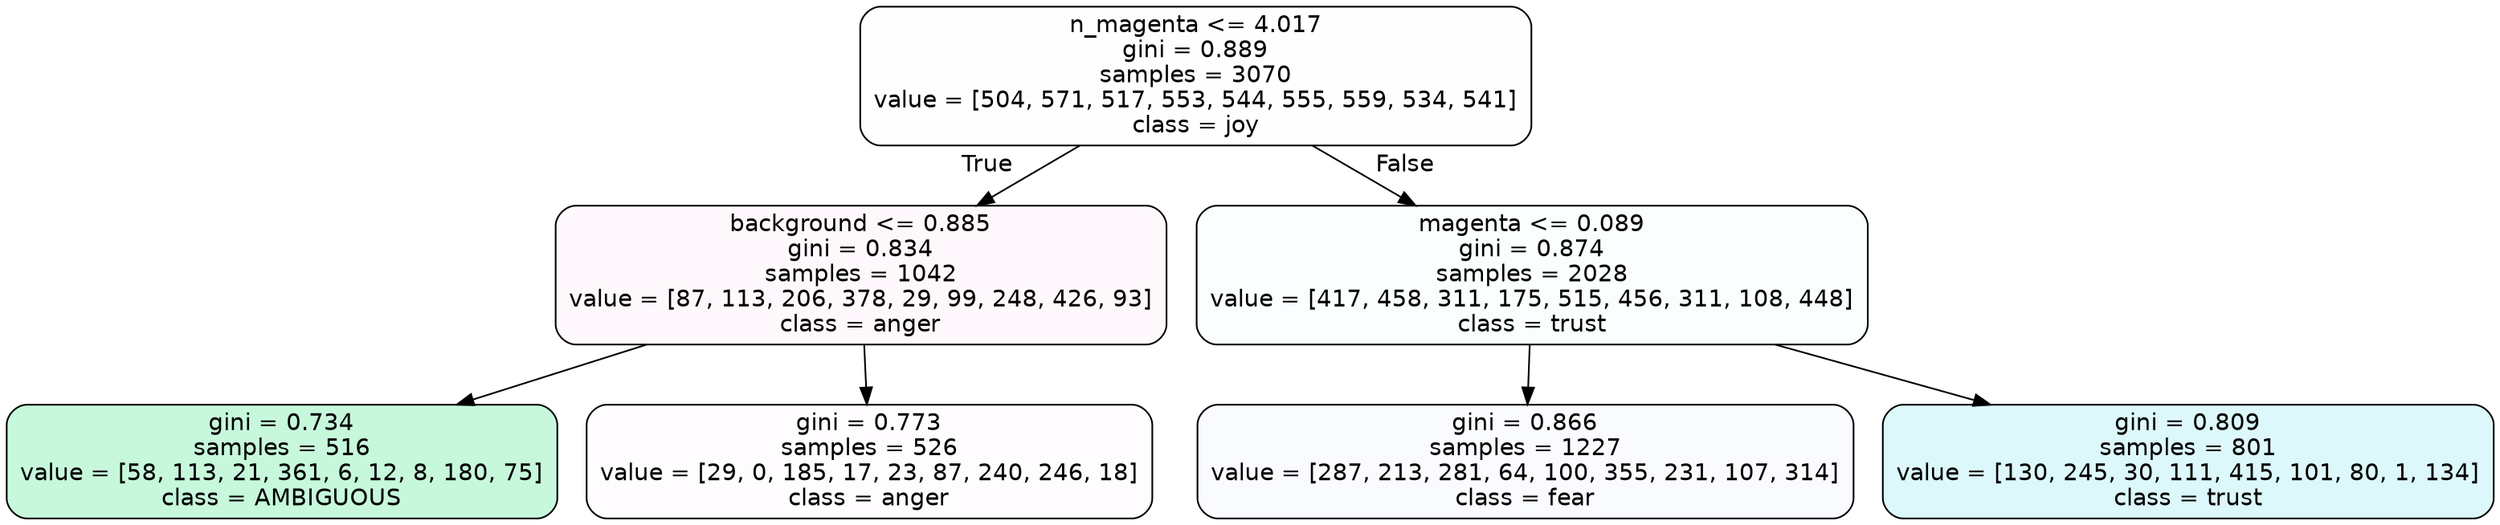 digraph Tree {
node [shape=box, style="filled, rounded", color="black", fontname=helvetica] ;
edge [fontname=helvetica] ;
0 [label="n_magenta <= 4.017\ngini = 0.889\nsamples = 3070\nvalue = [504, 571, 517, 553, 544, 555, 559, 534, 541]\nclass = joy", fillcolor="#d7e53901"] ;
1 [label="background <= 0.885\ngini = 0.834\nsamples = 1042\nvalue = [87, 113, 206, 378, 29, 99, 248, 426, 93]\nclass = anger", fillcolor="#e539d709"] ;
0 -> 1 [labeldistance=2.5, labelangle=45, headlabel="True"] ;
2 [label="gini = 0.734\nsamples = 516\nvalue = [58, 113, 21, 361, 6, 12, 8, 180, 75]\nclass = AMBIGUOUS", fillcolor="#39e58147"] ;
1 -> 2 ;
3 [label="gini = 0.773\nsamples = 526\nvalue = [29, 0, 185, 17, 23, 87, 240, 246, 18]\nclass = anger", fillcolor="#e539d703"] ;
1 -> 3 ;
4 [label="magenta <= 0.089\ngini = 0.874\nsamples = 2028\nvalue = [417, 458, 311, 175, 515, 456, 311, 108, 448]\nclass = trust", fillcolor="#39d7e505"] ;
0 -> 4 [labeldistance=2.5, labelangle=-45, headlabel="False"] ;
5 [label="gini = 0.866\nsamples = 1227\nvalue = [287, 213, 281, 64, 100, 355, 231, 107, 314]\nclass = fear", fillcolor="#3964e506"] ;
4 -> 5 ;
6 [label="gini = 0.809\nsamples = 801\nvalue = [130, 245, 30, 111, 415, 101, 80, 1, 134]\nclass = trust", fillcolor="#39d7e52b"] ;
4 -> 6 ;
}
